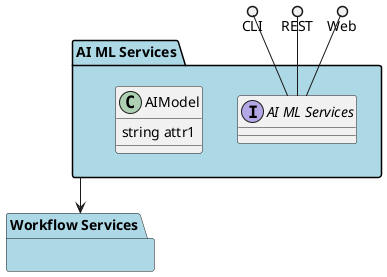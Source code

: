 @startuml


package "Workflow Services" #lightblue {
    }


package "AI ML Services" #lightblue {

    interface "AI ML Services" as i {
    
    }
}

CLI ()-- i
REST ()-- i
Web ()-- i

package "AI ML Services" #lightblue {
        class "AIModel" {
                 string attr1
                    }
    
    

}


    "AI ML Services" --> "Workflow Services"


@enduml
